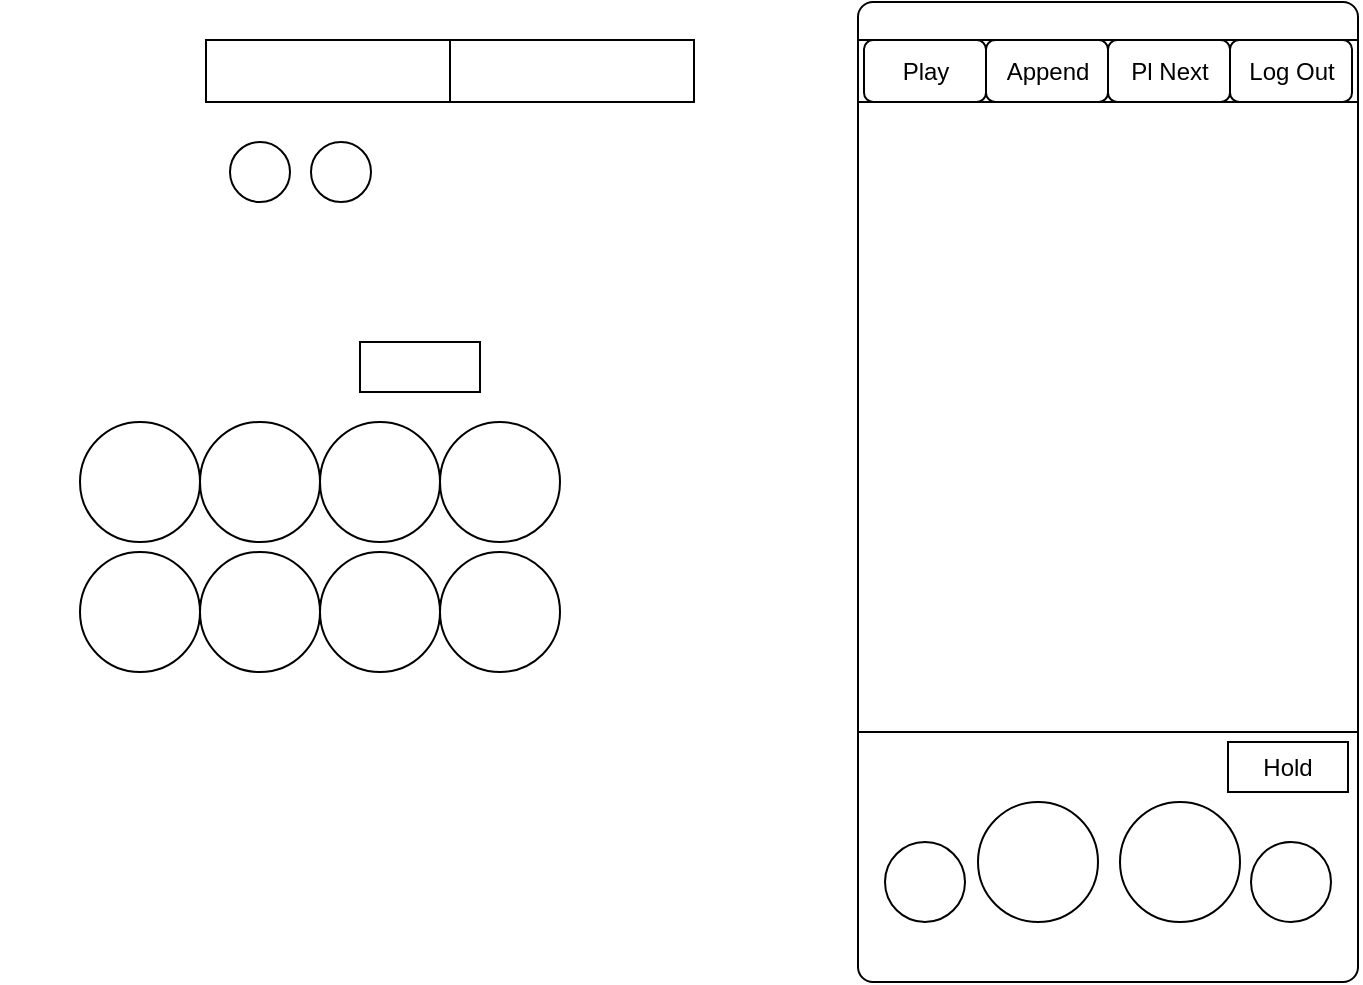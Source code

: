 <mxfile version="12.8.8" type="github" pages="2">
  <diagram id="oQDTAqtAIhEj4QiiSjHc" name="Media Scheduler">
    <mxGraphModel dx="1368" dy="534" grid="1" gridSize="10" guides="1" tooltips="1" connect="1" arrows="1" fold="1" page="1" pageScale="1" pageWidth="250" pageHeight="490" math="0" shadow="0">
      <root>
        <mxCell id="0" />
        <mxCell id="1" parent="0" />
        <mxCell id="E8qXKSW293ZqN4_Jq3c3-1" value="" style="rounded=1;whiteSpace=wrap;html=1;arcSize=3;" parent="1" vertex="1">
          <mxGeometry x="109" width="250" height="490" as="geometry" />
        </mxCell>
        <mxCell id="E8qXKSW293ZqN4_Jq3c3-4" value="" style="endArrow=none;html=1;exitX=1;exitY=0.5;exitDx=0;exitDy=0;entryX=0;entryY=0.5;entryDx=0;entryDy=0;" parent="1" edge="1">
          <mxGeometry width="50" height="50" relative="1" as="geometry">
            <mxPoint x="359" y="19" as="sourcePoint" />
            <mxPoint x="109" y="19" as="targetPoint" />
          </mxGeometry>
        </mxCell>
        <mxCell id="E8qXKSW293ZqN4_Jq3c3-5" value="" style="rounded=0;whiteSpace=wrap;html=1;" parent="1" vertex="1">
          <mxGeometry x="109" y="19" width="250" height="31" as="geometry" />
        </mxCell>
        <mxCell id="E8qXKSW293ZqN4_Jq3c3-7" value="" style="rounded=0;whiteSpace=wrap;html=1;" parent="1" vertex="1">
          <mxGeometry x="-217" y="19" width="122" height="31" as="geometry" />
        </mxCell>
        <mxCell id="E8qXKSW293ZqN4_Jq3c3-8" value="" style="rounded=0;whiteSpace=wrap;html=1;" parent="1" vertex="1">
          <mxGeometry x="-95" y="19" width="122" height="31" as="geometry" />
        </mxCell>
        <mxCell id="E8qXKSW293ZqN4_Jq3c3-9" value="" style="endArrow=none;html=1;entryX=1;entryY=0.5;entryDx=0;entryDy=0;exitX=0;exitY=0.5;exitDx=0;exitDy=0;" parent="1" edge="1">
          <mxGeometry width="50" height="50" relative="1" as="geometry">
            <mxPoint x="109" y="365" as="sourcePoint" />
            <mxPoint x="359" y="365" as="targetPoint" />
          </mxGeometry>
        </mxCell>
        <mxCell id="E8qXKSW293ZqN4_Jq3c3-10" value="" style="whiteSpace=wrap;html=1;aspect=fixed;rounded=1;arcSize=50;" parent="1" vertex="1">
          <mxGeometry x="-280" y="210" width="60" height="60" as="geometry" />
        </mxCell>
        <mxCell id="E8qXKSW293ZqN4_Jq3c3-11" value="" style="whiteSpace=wrap;html=1;aspect=fixed;rounded=1;arcSize=50;" parent="1" vertex="1">
          <mxGeometry x="-220" y="210" width="60" height="60" as="geometry" />
        </mxCell>
        <mxCell id="E8qXKSW293ZqN4_Jq3c3-12" value="" style="whiteSpace=wrap;html=1;aspect=fixed;rounded=1;arcSize=50;" parent="1" vertex="1">
          <mxGeometry x="-160" y="210" width="60" height="60" as="geometry" />
        </mxCell>
        <mxCell id="E8qXKSW293ZqN4_Jq3c3-13" value="" style="whiteSpace=wrap;html=1;aspect=fixed;rounded=1;arcSize=50;" parent="1" vertex="1">
          <mxGeometry x="-100" y="210" width="60" height="60" as="geometry" />
        </mxCell>
        <mxCell id="E8qXKSW293ZqN4_Jq3c3-14" value="" style="whiteSpace=wrap;html=1;aspect=fixed;rounded=1;arcSize=50;" parent="1" vertex="1">
          <mxGeometry x="-280" y="275" width="60" height="60" as="geometry" />
        </mxCell>
        <mxCell id="E8qXKSW293ZqN4_Jq3c3-15" value="" style="whiteSpace=wrap;html=1;aspect=fixed;rounded=1;arcSize=50;" parent="1" vertex="1">
          <mxGeometry x="-220" y="275" width="60" height="60" as="geometry" />
        </mxCell>
        <mxCell id="E8qXKSW293ZqN4_Jq3c3-16" value="" style="whiteSpace=wrap;html=1;aspect=fixed;rounded=1;arcSize=50;" parent="1" vertex="1">
          <mxGeometry x="-160" y="275" width="60" height="60" as="geometry" />
        </mxCell>
        <mxCell id="E8qXKSW293ZqN4_Jq3c3-17" value="" style="whiteSpace=wrap;html=1;aspect=fixed;rounded=1;arcSize=50;" parent="1" vertex="1">
          <mxGeometry x="-100" y="275" width="60" height="60" as="geometry" />
        </mxCell>
        <mxCell id="E8qXKSW293ZqN4_Jq3c3-18" value="" style="whiteSpace=wrap;html=1;aspect=fixed;rounded=1;arcSize=50;" parent="1" vertex="1">
          <mxGeometry x="122.5" y="420" width="40" height="40" as="geometry" />
        </mxCell>
        <mxCell id="E8qXKSW293ZqN4_Jq3c3-19" value="" style="whiteSpace=wrap;html=1;aspect=fixed;rounded=1;arcSize=50;" parent="1" vertex="1">
          <mxGeometry x="169" y="400" width="60" height="60" as="geometry" />
        </mxCell>
        <mxCell id="E8qXKSW293ZqN4_Jq3c3-20" value="" style="whiteSpace=wrap;html=1;aspect=fixed;rounded=1;arcSize=50;" parent="1" vertex="1">
          <mxGeometry x="240" y="400" width="60" height="60" as="geometry" />
        </mxCell>
        <mxCell id="E8qXKSW293ZqN4_Jq3c3-21" value="" style="whiteSpace=wrap;html=1;aspect=fixed;rounded=1;arcSize=50;" parent="1" vertex="1">
          <mxGeometry x="305.5" y="420" width="40" height="40" as="geometry" />
        </mxCell>
        <mxCell id="E8qXKSW293ZqN4_Jq3c3-22" value="" style="rounded=0;whiteSpace=wrap;html=1;" parent="1" vertex="1">
          <mxGeometry x="294" y="370" width="60" height="25" as="geometry" />
        </mxCell>
        <mxCell id="E8qXKSW293ZqN4_Jq3c3-24" value="" style="rounded=0;whiteSpace=wrap;html=1;" parent="1" vertex="1">
          <mxGeometry x="-140" y="170" width="60" height="25" as="geometry" />
        </mxCell>
        <mxCell id="c_tpf3TAiYTV67FY9RuW-1" value="" style="rounded=1;whiteSpace=wrap;html=1;arcSize=50;" parent="1" vertex="1">
          <mxGeometry x="-164.5" y="70" width="30" height="30" as="geometry" />
        </mxCell>
        <mxCell id="c_tpf3TAiYTV67FY9RuW-2" value="" style="rounded=1;whiteSpace=wrap;html=1;arcSize=50;" parent="1" vertex="1">
          <mxGeometry x="-205" y="70" width="30" height="30" as="geometry" />
        </mxCell>
        <mxCell id="c_tpf3TAiYTV67FY9RuW-4" value="" style="rounded=1;whiteSpace=wrap;html=1;" parent="1" vertex="1">
          <mxGeometry x="234" y="19" width="61" height="31" as="geometry" />
        </mxCell>
        <mxCell id="c_tpf3TAiYTV67FY9RuW-6" value="" style="rounded=1;whiteSpace=wrap;html=1;" parent="1" vertex="1">
          <mxGeometry x="295" y="19" width="61" height="31" as="geometry" />
        </mxCell>
        <mxCell id="c_tpf3TAiYTV67FY9RuW-7" value="" style="rounded=1;whiteSpace=wrap;html=1;" parent="1" vertex="1">
          <mxGeometry x="173" y="19" width="61" height="31" as="geometry" />
        </mxCell>
        <mxCell id="c_tpf3TAiYTV67FY9RuW-8" value="" style="rounded=1;whiteSpace=wrap;html=1;" parent="1" vertex="1">
          <mxGeometry x="112" y="19" width="61" height="31" as="geometry" />
        </mxCell>
        <mxCell id="c_tpf3TAiYTV67FY9RuW-9" value="Hold" style="text;html=1;strokeColor=none;fillColor=none;align=center;verticalAlign=middle;whiteSpace=wrap;rounded=0;" parent="1" vertex="1">
          <mxGeometry x="304" y="372.5" width="40" height="20" as="geometry" />
        </mxCell>
        <mxCell id="c_tpf3TAiYTV67FY9RuW-10" value="Play" style="text;html=1;strokeColor=none;fillColor=none;align=center;verticalAlign=middle;whiteSpace=wrap;rounded=0;" parent="1" vertex="1">
          <mxGeometry x="122.5" y="24.5" width="40" height="20" as="geometry" />
        </mxCell>
        <mxCell id="c_tpf3TAiYTV67FY9RuW-11" value="Append" style="text;html=1;strokeColor=none;fillColor=none;align=center;verticalAlign=middle;whiteSpace=wrap;rounded=0;" parent="1" vertex="1">
          <mxGeometry x="183.5" y="24.5" width="40" height="20" as="geometry" />
        </mxCell>
        <mxCell id="c_tpf3TAiYTV67FY9RuW-12" value="Pl Next" style="text;html=1;strokeColor=none;fillColor=none;align=center;verticalAlign=middle;whiteSpace=wrap;rounded=0;" parent="1" vertex="1">
          <mxGeometry x="241.75" y="24.5" width="45.5" height="20" as="geometry" />
        </mxCell>
        <mxCell id="c_tpf3TAiYTV67FY9RuW-13" value="Log Out" style="text;html=1;strokeColor=none;fillColor=none;align=center;verticalAlign=middle;whiteSpace=wrap;rounded=0;" parent="1" vertex="1">
          <mxGeometry x="300.5" y="24.5" width="50" height="20" as="geometry" />
        </mxCell>
        <mxCell id="9HNaw-yvEdXfIzEsbNFl-1" value="" style="shape=image;html=1;verticalAlign=top;verticalLabelPosition=bottom;labelBackgroundColor=#ffffff;imageAspect=0;aspect=fixed;image=https://cdn2.iconfinder.com/data/icons/instagram-ui/48/jee-74-128.png" vertex="1" parent="1">
          <mxGeometry x="169" y="400" width="60" height="60" as="geometry" />
        </mxCell>
        <mxCell id="9HNaw-yvEdXfIzEsbNFl-2" value="" style="shape=image;html=1;verticalAlign=top;verticalLabelPosition=bottom;labelBackgroundColor=#ffffff;imageAspect=0;aspect=fixed;image=https://cdn2.iconfinder.com/data/icons/instagram-ui/48/jee-74-128.png" vertex="1" parent="1">
          <mxGeometry x="-320" y="100" width="60" height="60" as="geometry" />
        </mxCell>
        <mxCell id="9HNaw-yvEdXfIzEsbNFl-3" value="" style="shape=image;html=1;verticalAlign=top;verticalLabelPosition=bottom;labelBackgroundColor=#ffffff;imageAspect=0;aspect=fixed;image=https://cdn2.iconfinder.com/data/icons/instagram-ui/48/jee-74-128.png" vertex="1" parent="1">
          <mxGeometry x="240" y="400" width="60" height="60" as="geometry" />
        </mxCell>
      </root>
    </mxGraphModel>
  </diagram>
  <diagram id="9uSdVBGlsZr3ISpUwsoX" name="Room Music View">
    <mxGraphModel dx="1368" dy="534" grid="1" gridSize="10" guides="1" tooltips="1" connect="1" arrows="1" fold="1" page="1" pageScale="1" pageWidth="250" pageHeight="490" math="0" shadow="0">
      <root>
        <mxCell id="ChLerRx45zN6RfFuRuqf-0" />
        <mxCell id="ChLerRx45zN6RfFuRuqf-1" parent="ChLerRx45zN6RfFuRuqf-0" />
        <mxCell id="tjd210oB6NS_Lk1_OWE1-0" value="" style="rounded=1;whiteSpace=wrap;html=1;arcSize=3;" parent="ChLerRx45zN6RfFuRuqf-1" vertex="1">
          <mxGeometry x="109" width="250" height="490" as="geometry" />
        </mxCell>
        <mxCell id="tjd210oB6NS_Lk1_OWE1-1" value="" style="endArrow=none;html=1;exitX=1;exitY=0.5;exitDx=0;exitDy=0;entryX=0;entryY=0.5;entryDx=0;entryDy=0;" parent="ChLerRx45zN6RfFuRuqf-1" edge="1">
          <mxGeometry width="50" height="50" relative="1" as="geometry">
            <mxPoint x="359" y="19" as="sourcePoint" />
            <mxPoint x="109" y="19" as="targetPoint" />
          </mxGeometry>
        </mxCell>
        <mxCell id="tjd210oB6NS_Lk1_OWE1-2" value="" style="rounded=0;whiteSpace=wrap;html=1;" parent="ChLerRx45zN6RfFuRuqf-1" vertex="1">
          <mxGeometry x="109" y="19" width="250" height="31" as="geometry" />
        </mxCell>
        <mxCell id="tjd210oB6NS_Lk1_OWE1-3" value="" style="rounded=0;whiteSpace=wrap;html=1;" parent="ChLerRx45zN6RfFuRuqf-1" vertex="1">
          <mxGeometry x="-260" y="369" width="121" height="31" as="geometry" />
        </mxCell>
        <mxCell id="tjd210oB6NS_Lk1_OWE1-4" value="" style="rounded=0;whiteSpace=wrap;html=1;" parent="ChLerRx45zN6RfFuRuqf-1" vertex="1">
          <mxGeometry x="-139" y="369" width="121" height="31" as="geometry" />
        </mxCell>
        <mxCell id="tjd210oB6NS_Lk1_OWE1-5" value="" style="endArrow=none;html=1;entryX=1;entryY=0.5;entryDx=0;entryDy=0;exitX=0;exitY=0.5;exitDx=0;exitDy=0;" parent="ChLerRx45zN6RfFuRuqf-1" edge="1">
          <mxGeometry width="50" height="50" relative="1" as="geometry">
            <mxPoint x="109" y="365" as="sourcePoint" />
            <mxPoint x="359" y="365" as="targetPoint" />
          </mxGeometry>
        </mxCell>
        <mxCell id="qQTZbftPeZRt2KQSbPEL-0" value="" style="whiteSpace=wrap;html=1;aspect=fixed;rounded=1;arcSize=50;" parent="ChLerRx45zN6RfFuRuqf-1" vertex="1">
          <mxGeometry x="-280" y="210" width="60" height="60" as="geometry" />
        </mxCell>
        <mxCell id="qQTZbftPeZRt2KQSbPEL-1" value="" style="whiteSpace=wrap;html=1;aspect=fixed;rounded=1;arcSize=50;" parent="ChLerRx45zN6RfFuRuqf-1" vertex="1">
          <mxGeometry x="-220" y="210" width="60" height="60" as="geometry" />
        </mxCell>
        <mxCell id="qQTZbftPeZRt2KQSbPEL-2" value="" style="whiteSpace=wrap;html=1;aspect=fixed;rounded=1;arcSize=50;" parent="ChLerRx45zN6RfFuRuqf-1" vertex="1">
          <mxGeometry x="261" y="405" width="40" height="40" as="geometry" />
        </mxCell>
        <mxCell id="qQTZbftPeZRt2KQSbPEL-3" value="" style="whiteSpace=wrap;html=1;aspect=fixed;rounded=1;arcSize=50;" parent="ChLerRx45zN6RfFuRuqf-1" vertex="1">
          <mxGeometry x="120" y="19" width="60" height="60" as="geometry" />
        </mxCell>
        <mxCell id="qQTZbftPeZRt2KQSbPEL-4" value="" style="whiteSpace=wrap;html=1;aspect=fixed;rounded=1;arcSize=50;" parent="ChLerRx45zN6RfFuRuqf-1" vertex="1">
          <mxGeometry x="-280" y="275" width="60" height="60" as="geometry" />
        </mxCell>
        <mxCell id="qQTZbftPeZRt2KQSbPEL-5" value="" style="whiteSpace=wrap;html=1;aspect=fixed;rounded=1;arcSize=50;" parent="ChLerRx45zN6RfFuRuqf-1" vertex="1">
          <mxGeometry x="-220" y="275" width="60" height="60" as="geometry" />
        </mxCell>
        <mxCell id="qQTZbftPeZRt2KQSbPEL-6" value="" style="whiteSpace=wrap;html=1;aspect=fixed;rounded=1;arcSize=50;" parent="ChLerRx45zN6RfFuRuqf-1" vertex="1">
          <mxGeometry x="-160" y="275" width="60" height="60" as="geometry" />
        </mxCell>
        <mxCell id="qQTZbftPeZRt2KQSbPEL-7" value="" style="whiteSpace=wrap;html=1;aspect=fixed;rounded=1;arcSize=50;" parent="ChLerRx45zN6RfFuRuqf-1" vertex="1">
          <mxGeometry x="-100" y="275" width="60" height="60" as="geometry" />
        </mxCell>
        <mxCell id="7L2FRetNn_gpkB5mKpQI-0" value="" style="whiteSpace=wrap;html=1;aspect=fixed;rounded=1;arcSize=50;" vertex="1" parent="ChLerRx45zN6RfFuRuqf-1">
          <mxGeometry x="209" y="400" width="50" height="50" as="geometry" />
        </mxCell>
        <mxCell id="7L2FRetNn_gpkB5mKpQI-1" value="" style="whiteSpace=wrap;html=1;aspect=fixed;rounded=1;arcSize=50;" vertex="1" parent="ChLerRx45zN6RfFuRuqf-1">
          <mxGeometry x="167" y="405" width="40" height="40" as="geometry" />
        </mxCell>
        <mxCell id="7L2FRetNn_gpkB5mKpQI-2" value="" style="shape=image;html=1;verticalAlign=top;verticalLabelPosition=bottom;labelBackgroundColor=#ffffff;imageAspect=0;aspect=fixed;image=https://cdn3.iconfinder.com/data/icons/google-material-design-icons/48/ic_play_arrow_48px-128.png" vertex="1" parent="ChLerRx45zN6RfFuRuqf-1">
          <mxGeometry x="209" y="400" width="50" height="50" as="geometry" />
        </mxCell>
        <mxCell id="7L2FRetNn_gpkB5mKpQI-4" value="" style="shape=image;html=1;verticalAlign=top;verticalLabelPosition=bottom;labelBackgroundColor=#ffffff;imageAspect=0;aspect=fixed;image=https://cdn0.iconfinder.com/data/icons/google-material-design-3-0/48/ic_skip_previous_48px-128.png" vertex="1" parent="ChLerRx45zN6RfFuRuqf-1">
          <mxGeometry x="172" y="410" width="30" height="30" as="geometry" />
        </mxCell>
        <mxCell id="7L2FRetNn_gpkB5mKpQI-5" value="" style="shape=image;html=1;verticalAlign=top;verticalLabelPosition=bottom;labelBackgroundColor=#ffffff;imageAspect=0;aspect=fixed;image=https://cdn3.iconfinder.com/data/icons/google-material-design-icons/48/ic_skip_next_48px-128.png" vertex="1" parent="ChLerRx45zN6RfFuRuqf-1">
          <mxGeometry x="266" y="410" width="30" height="30" as="geometry" />
        </mxCell>
        <mxCell id="7L2FRetNn_gpkB5mKpQI-7" value="" style="shape=image;html=1;verticalAlign=top;verticalLabelPosition=bottom;labelBackgroundColor=#ffffff;imageAspect=0;aspect=fixed;image=https://cdn2.iconfinder.com/data/icons/instagram-ui/48/jee-74-128.png" vertex="1" parent="ChLerRx45zN6RfFuRuqf-1">
          <mxGeometry x="120" y="19" width="60" height="60" as="geometry" />
        </mxCell>
        <mxCell id="7L2FRetNn_gpkB5mKpQI-8" value="" style="shape=image;html=1;verticalAlign=top;verticalLabelPosition=bottom;labelBackgroundColor=#ffffff;imageAspect=0;aspect=fixed;image=https://cdn2.iconfinder.com/data/icons/instagram-ui/48/jee-74-128.png" vertex="1" parent="ChLerRx45zN6RfFuRuqf-1">
          <mxGeometry x="-180" y="19" width="60" height="60" as="geometry" />
        </mxCell>
      </root>
    </mxGraphModel>
  </diagram>
</mxfile>
